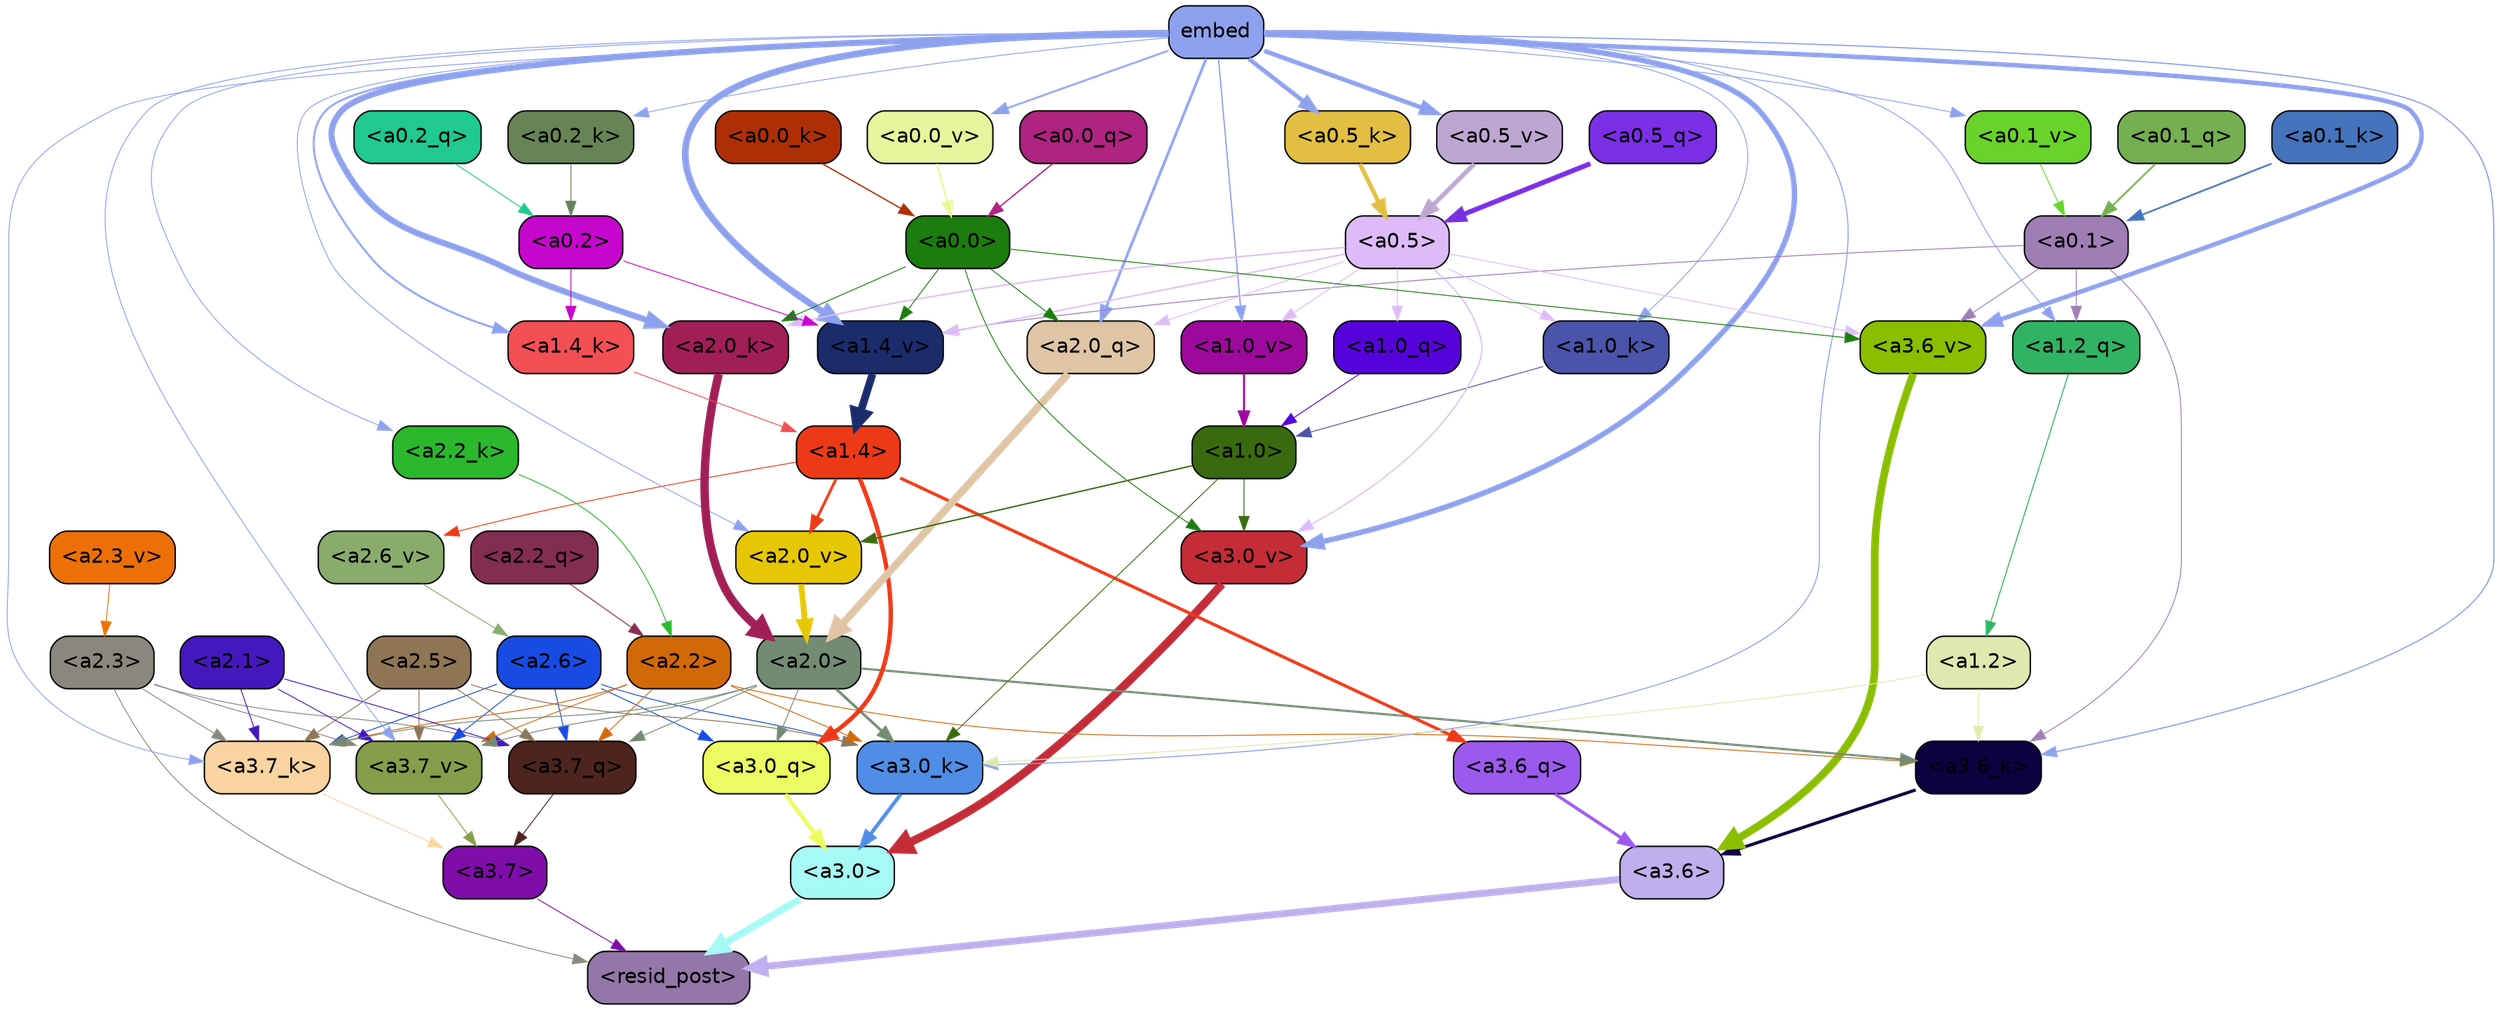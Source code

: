strict digraph "" {
	graph [bgcolor=transparent,
		layout=dot,
		overlap=false,
		splines=true
	];
	"<a3.7>"	[color=black,
		fillcolor="#7f0daa",
		fontname=Helvetica,
		shape=box,
		style="filled, rounded"];
	"<resid_post>"	[color=black,
		fillcolor="#9377a8",
		fontname=Helvetica,
		shape=box,
		style="filled, rounded"];
	"<a3.7>" -> "<resid_post>"	[color="#7f0daa",
		penwidth=0.6];
	"<a3.6>"	[color=black,
		fillcolor="#bfafed",
		fontname=Helvetica,
		shape=box,
		style="filled, rounded"];
	"<a3.6>" -> "<resid_post>"	[color="#bfafed",
		penwidth=4.752790808677673];
	"<a3.0>"	[color=black,
		fillcolor="#a6f9f4",
		fontname=Helvetica,
		shape=box,
		style="filled, rounded"];
	"<a3.0>" -> "<resid_post>"	[color="#a6f9f4",
		penwidth=4.897669434547424];
	"<a2.3>"	[color=black,
		fillcolor="#8a887d",
		fontname=Helvetica,
		shape=box,
		style="filled, rounded"];
	"<a2.3>" -> "<resid_post>"	[color="#8a887d",
		penwidth=0.6];
	"<a3.7_q>"	[color=black,
		fillcolor="#4d241e",
		fontname=Helvetica,
		shape=box,
		style="filled, rounded"];
	"<a2.3>" -> "<a3.7_q>"	[color="#8a887d",
		penwidth=0.6];
	"<a3.7_k>"	[color=black,
		fillcolor="#f9d4a1",
		fontname=Helvetica,
		shape=box,
		style="filled, rounded"];
	"<a2.3>" -> "<a3.7_k>"	[color="#8a887d",
		penwidth=0.6];
	"<a3.7_v>"	[color=black,
		fillcolor="#859e4b",
		fontname=Helvetica,
		shape=box,
		style="filled, rounded"];
	"<a2.3>" -> "<a3.7_v>"	[color="#8a887d",
		penwidth=0.6];
	"<a3.7_q>" -> "<a3.7>"	[color="#4d241e",
		penwidth=0.6];
	"<a3.6_q>"	[color=black,
		fillcolor="#9c59ee",
		fontname=Helvetica,
		shape=box,
		style="filled, rounded"];
	"<a3.6_q>" -> "<a3.6>"	[color="#9c59ee",
		penwidth=2.160832464694977];
	"<a3.0_q>"	[color=black,
		fillcolor="#ebfb61",
		fontname=Helvetica,
		shape=box,
		style="filled, rounded"];
	"<a3.0_q>" -> "<a3.0>"	[color="#ebfb61",
		penwidth=2.870753765106201];
	"<a3.7_k>" -> "<a3.7>"	[color="#f9d4a1",
		penwidth=0.6];
	"<a3.6_k>"	[color=black,
		fillcolor="#0d0142",
		fontname=Helvetica,
		shape=box,
		style="filled, rounded"];
	"<a3.6_k>" -> "<a3.6>"	[color="#0d0142",
		penwidth=2.13908451795578];
	"<a3.0_k>"	[color=black,
		fillcolor="#508de6",
		fontname=Helvetica,
		shape=box,
		style="filled, rounded"];
	"<a3.0_k>" -> "<a3.0>"	[color="#508de6",
		penwidth=2.520303964614868];
	"<a3.7_v>" -> "<a3.7>"	[color="#859e4b",
		penwidth=0.6];
	"<a3.6_v>"	[color=black,
		fillcolor="#8abe01",
		fontname=Helvetica,
		shape=box,
		style="filled, rounded"];
	"<a3.6_v>" -> "<a3.6>"	[color="#8abe01",
		penwidth=5.297133803367615];
	"<a3.0_v>"	[color=black,
		fillcolor="#c42c38",
		fontname=Helvetica,
		shape=box,
		style="filled, rounded"];
	"<a3.0_v>" -> "<a3.0>"	[color="#c42c38",
		penwidth=5.680712580680847];
	"<a2.6>"	[color=black,
		fillcolor="#174be3",
		fontname=Helvetica,
		shape=box,
		style="filled, rounded"];
	"<a2.6>" -> "<a3.7_q>"	[color="#174be3",
		penwidth=0.6];
	"<a2.6>" -> "<a3.0_q>"	[color="#174be3",
		penwidth=0.6];
	"<a2.6>" -> "<a3.7_k>"	[color="#174be3",
		penwidth=0.6];
	"<a2.6>" -> "<a3.0_k>"	[color="#174be3",
		penwidth=0.6];
	"<a2.6>" -> "<a3.7_v>"	[color="#174be3",
		penwidth=0.6];
	"<a2.5>"	[color=black,
		fillcolor="#8e7555",
		fontname=Helvetica,
		shape=box,
		style="filled, rounded"];
	"<a2.5>" -> "<a3.7_q>"	[color="#8e7555",
		penwidth=0.6];
	"<a2.5>" -> "<a3.7_k>"	[color="#8e7555",
		penwidth=0.6];
	"<a2.5>" -> "<a3.0_k>"	[color="#8e7555",
		penwidth=0.6];
	"<a2.5>" -> "<a3.7_v>"	[color="#8e7555",
		penwidth=0.6];
	"<a2.2>"	[color=black,
		fillcolor="#d26909",
		fontname=Helvetica,
		shape=box,
		style="filled, rounded"];
	"<a2.2>" -> "<a3.7_q>"	[color="#d26909",
		penwidth=0.6];
	"<a2.2>" -> "<a3.7_k>"	[color="#d26909",
		penwidth=0.6];
	"<a2.2>" -> "<a3.6_k>"	[color="#d26909",
		penwidth=0.6];
	"<a2.2>" -> "<a3.0_k>"	[color="#d26909",
		penwidth=0.6];
	"<a2.2>" -> "<a3.7_v>"	[color="#d26909",
		penwidth=0.6];
	"<a2.1>"	[color=black,
		fillcolor="#4518bd",
		fontname=Helvetica,
		shape=box,
		style="filled, rounded"];
	"<a2.1>" -> "<a3.7_q>"	[color="#4518bd",
		penwidth=0.6];
	"<a2.1>" -> "<a3.7_k>"	[color="#4518bd",
		penwidth=0.6];
	"<a2.1>" -> "<a3.7_v>"	[color="#4518bd",
		penwidth=0.6];
	"<a2.0>"	[color=black,
		fillcolor="#738b73",
		fontname=Helvetica,
		shape=box,
		style="filled, rounded"];
	"<a2.0>" -> "<a3.7_q>"	[color="#738b73",
		penwidth=0.6];
	"<a2.0>" -> "<a3.0_q>"	[color="#738b73",
		penwidth=0.6];
	"<a2.0>" -> "<a3.7_k>"	[color="#738b73",
		penwidth=0.6];
	"<a2.0>" -> "<a3.6_k>"	[color="#738b73",
		penwidth=1.4811622872948647];
	"<a2.0>" -> "<a3.0_k>"	[color="#738b73",
		penwidth=1.8632715698331594];
	"<a2.0>" -> "<a3.7_v>"	[color="#738b73",
		penwidth=0.6];
	"<a1.4>"	[color=black,
		fillcolor="#ee3917",
		fontname=Helvetica,
		shape=box,
		style="filled, rounded"];
	"<a1.4>" -> "<a3.6_q>"	[color="#ee3917",
		penwidth=2.1468575447797775];
	"<a1.4>" -> "<a3.0_q>"	[color="#ee3917",
		penwidth=3.0006065368652344];
	"<a2.6_v>"	[color=black,
		fillcolor="#89ac6d",
		fontname=Helvetica,
		shape=box,
		style="filled, rounded"];
	"<a1.4>" -> "<a2.6_v>"	[color="#ee3917",
		penwidth=0.6];
	"<a2.0_v>"	[color=black,
		fillcolor="#e6c705",
		fontname=Helvetica,
		shape=box,
		style="filled, rounded"];
	"<a1.4>" -> "<a2.0_v>"	[color="#ee3917",
		penwidth=1.8759949803352356];
	embed	[color=black,
		fillcolor="#8ea1ee",
		fontname=Helvetica,
		shape=box,
		style="filled, rounded"];
	embed -> "<a3.7_k>"	[color="#8ea1ee",
		penwidth=0.6];
	embed -> "<a3.6_k>"	[color="#8ea1ee",
		penwidth=0.8410270567983389];
	embed -> "<a3.0_k>"	[color="#8ea1ee",
		penwidth=0.691851794719696];
	embed -> "<a3.7_v>"	[color="#8ea1ee",
		penwidth=0.6];
	embed -> "<a3.6_v>"	[color="#8ea1ee",
		penwidth=3.0758190751075745];
	embed -> "<a3.0_v>"	[color="#8ea1ee",
		penwidth=3.6927278637886047];
	"<a2.0_q>"	[color=black,
		fillcolor="#dfc5a6",
		fontname=Helvetica,
		shape=box,
		style="filled, rounded"];
	embed -> "<a2.0_q>"	[color="#8ea1ee",
		penwidth=1.8617419600486755];
	"<a2.2_k>"	[color=black,
		fillcolor="#2bb82d",
		fontname=Helvetica,
		shape=box,
		style="filled, rounded"];
	embed -> "<a2.2_k>"	[color="#8ea1ee",
		penwidth=0.6];
	"<a2.0_k>"	[color=black,
		fillcolor="#a11e57",
		fontname=Helvetica,
		shape=box,
		style="filled, rounded"];
	embed -> "<a2.0_k>"	[color="#8ea1ee",
		penwidth=4.189224064350128];
	embed -> "<a2.0_v>"	[color="#8ea1ee",
		penwidth=0.6];
	"<a1.2_q>"	[color=black,
		fillcolor="#31b364",
		fontname=Helvetica,
		shape=box,
		style="filled, rounded"];
	embed -> "<a1.2_q>"	[color="#8ea1ee",
		penwidth=0.603080153465271];
	"<a1.4_k>"	[color=black,
		fillcolor="#f34f55",
		fontname=Helvetica,
		shape=box,
		style="filled, rounded"];
	embed -> "<a1.4_k>"	[color="#8ea1ee",
		penwidth=1.3883130550384521];
	"<a1.0_k>"	[color=black,
		fillcolor="#4a54aa",
		fontname=Helvetica,
		shape=box,
		style="filled, rounded"];
	embed -> "<a1.0_k>"	[color="#8ea1ee",
		penwidth=0.6];
	"<a1.4_v>"	[color=black,
		fillcolor="#1b2c6d",
		fontname=Helvetica,
		shape=box,
		style="filled, rounded"];
	embed -> "<a1.4_v>"	[color="#8ea1ee",
		penwidth=4.585226953029633];
	"<a1.0_v>"	[color=black,
		fillcolor="#9d099c",
		fontname=Helvetica,
		shape=box,
		style="filled, rounded"];
	embed -> "<a1.0_v>"	[color="#8ea1ee",
		penwidth=0.8794136047363281];
	"<a0.5_k>"	[color=black,
		fillcolor="#e2be43",
		fontname=Helvetica,
		shape=box,
		style="filled, rounded"];
	embed -> "<a0.5_k>"	[color="#8ea1ee",
		penwidth=2.967897653579712];
	"<a0.2_k>"	[color=black,
		fillcolor="#668455",
		fontname=Helvetica,
		shape=box,
		style="filled, rounded"];
	embed -> "<a0.2_k>"	[color="#8ea1ee",
		penwidth=0.6];
	"<a0.5_v>"	[color=black,
		fillcolor="#bea6d2",
		fontname=Helvetica,
		shape=box,
		style="filled, rounded"];
	embed -> "<a0.5_v>"	[color="#8ea1ee",
		penwidth=3.067227065563202];
	"<a0.1_v>"	[color=black,
		fillcolor="#68d32a",
		fontname=Helvetica,
		shape=box,
		style="filled, rounded"];
	embed -> "<a0.1_v>"	[color="#8ea1ee",
		penwidth=0.6];
	"<a0.0_v>"	[color=black,
		fillcolor="#e6f59d",
		fontname=Helvetica,
		shape=box,
		style="filled, rounded"];
	embed -> "<a0.0_v>"	[color="#8ea1ee",
		penwidth=1.3224979639053345];
	"<a1.2>"	[color=black,
		fillcolor="#dee9af",
		fontname=Helvetica,
		shape=box,
		style="filled, rounded"];
	"<a1.2>" -> "<a3.6_k>"	[color="#dee9af",
		penwidth=0.6];
	"<a1.2>" -> "<a3.0_k>"	[color="#dee9af",
		penwidth=0.6];
	"<a0.1>"	[color=black,
		fillcolor="#9f7eb6",
		fontname=Helvetica,
		shape=box,
		style="filled, rounded"];
	"<a0.1>" -> "<a3.6_k>"	[color="#9f7eb6",
		penwidth=0.6];
	"<a0.1>" -> "<a3.6_v>"	[color="#9f7eb6",
		penwidth=0.6];
	"<a0.1>" -> "<a1.2_q>"	[color="#9f7eb6",
		penwidth=0.6];
	"<a0.1>" -> "<a1.4_v>"	[color="#9f7eb6",
		penwidth=0.6243228018283844];
	"<a1.0>"	[color=black,
		fillcolor="#3a6a10",
		fontname=Helvetica,
		shape=box,
		style="filled, rounded"];
	"<a1.0>" -> "<a3.0_k>"	[color="#3a6a10",
		penwidth=0.6];
	"<a1.0>" -> "<a3.0_v>"	[color="#3a6a10",
		penwidth=0.6];
	"<a1.0>" -> "<a2.0_v>"	[color="#3a6a10",
		penwidth=0.9620223194360733];
	"<a0.5>"	[color=black,
		fillcolor="#ddbbf8",
		fontname=Helvetica,
		shape=box,
		style="filled, rounded"];
	"<a0.5>" -> "<a3.6_v>"	[color="#ddbbf8",
		penwidth=0.6];
	"<a0.5>" -> "<a3.0_v>"	[color="#ddbbf8",
		penwidth=0.8028683364391327];
	"<a0.5>" -> "<a2.0_q>"	[color="#ddbbf8",
		penwidth=0.6];
	"<a0.5>" -> "<a2.0_k>"	[color="#ddbbf8",
		penwidth=0.9350990951061249];
	"<a1.0_q>"	[color=black,
		fillcolor="#5603db",
		fontname=Helvetica,
		shape=box,
		style="filled, rounded"];
	"<a0.5>" -> "<a1.0_q>"	[color="#ddbbf8",
		penwidth=0.6];
	"<a0.5>" -> "<a1.0_k>"	[color="#ddbbf8",
		penwidth=0.6];
	"<a0.5>" -> "<a1.4_v>"	[color="#ddbbf8",
		penwidth=0.9007003456354141];
	"<a0.5>" -> "<a1.0_v>"	[color="#ddbbf8",
		penwidth=0.6];
	"<a0.0>"	[color=black,
		fillcolor="#1b7d0d",
		fontname=Helvetica,
		shape=box,
		style="filled, rounded"];
	"<a0.0>" -> "<a3.6_v>"	[color="#1b7d0d",
		penwidth=0.6];
	"<a0.0>" -> "<a3.0_v>"	[color="#1b7d0d",
		penwidth=0.6];
	"<a0.0>" -> "<a2.0_q>"	[color="#1b7d0d",
		penwidth=0.6];
	"<a0.0>" -> "<a2.0_k>"	[color="#1b7d0d",
		penwidth=0.6];
	"<a0.0>" -> "<a1.4_v>"	[color="#1b7d0d",
		penwidth=0.6];
	"<a2.2_q>"	[color=black,
		fillcolor="#832d51",
		fontname=Helvetica,
		shape=box,
		style="filled, rounded"];
	"<a2.2_q>" -> "<a2.2>"	[color="#832d51",
		penwidth=0.6];
	"<a2.0_q>" -> "<a2.0>"	[color="#dfc5a6",
		penwidth=5.1847569942474365];
	"<a2.2_k>" -> "<a2.2>"	[color="#2bb82d",
		penwidth=0.6149471998214722];
	"<a2.0_k>" -> "<a2.0>"	[color="#a11e57",
		penwidth=5.773491740226746];
	"<a2.6_v>" -> "<a2.6>"	[color="#89ac6d",
		penwidth=0.6];
	"<a2.3_v>"	[color=black,
		fillcolor="#ec7006",
		fontname=Helvetica,
		shape=box,
		style="filled, rounded"];
	"<a2.3_v>" -> "<a2.3>"	[color="#ec7006",
		penwidth=0.6];
	"<a2.0_v>" -> "<a2.0>"	[color="#e6c705",
		penwidth=3.9731863737106323];
	"<a1.2_q>" -> "<a1.2>"	[color="#31b364",
		penwidth=0.6863181293010712];
	"<a1.0_q>" -> "<a1.0>"	[color="#5603db",
		penwidth=0.6];
	"<a1.4_k>" -> "<a1.4>"	[color="#f34f55",
		penwidth=0.6];
	"<a1.0_k>" -> "<a1.0>"	[color="#4a54aa",
		penwidth=0.6];
	"<a1.4_v>" -> "<a1.4>"	[color="#1b2c6d",
		penwidth=5.299546539783478];
	"<a1.0_v>" -> "<a1.0>"	[color="#9d099c",
		penwidth=1.3690393567085266];
	"<a0.2>"	[color=black,
		fillcolor="#c706cd",
		fontname=Helvetica,
		shape=box,
		style="filled, rounded"];
	"<a0.2>" -> "<a1.4_k>"	[color="#c706cd",
		penwidth=0.6];
	"<a0.2>" -> "<a1.4_v>"	[color="#c706cd",
		penwidth=0.6];
	"<a0.5_q>"	[color=black,
		fillcolor="#7a2fe5",
		fontname=Helvetica,
		shape=box,
		style="filled, rounded"];
	"<a0.5_q>" -> "<a0.5>"	[color="#7a2fe5",
		penwidth=3.3617979288101196];
	"<a0.2_q>"	[color=black,
		fillcolor="#1fc990",
		fontname=Helvetica,
		shape=box,
		style="filled, rounded"];
	"<a0.2_q>" -> "<a0.2>"	[color="#1fc990",
		penwidth=0.6];
	"<a0.1_q>"	[color=black,
		fillcolor="#74af51",
		fontname=Helvetica,
		shape=box,
		style="filled, rounded"];
	"<a0.1_q>" -> "<a0.1>"	[color="#74af51",
		penwidth=1.2746449708938599];
	"<a0.0_q>"	[color=black,
		fillcolor="#ae2480",
		fontname=Helvetica,
		shape=box,
		style="filled, rounded"];
	"<a0.0_q>" -> "<a0.0>"	[color="#ae2480",
		penwidth=0.908722996711731];
	"<a0.5_k>" -> "<a0.5>"	[color="#e2be43",
		penwidth=2.9678943157196045];
	"<a0.2_k>" -> "<a0.2>"	[color="#668455",
		penwidth=0.6];
	"<a0.1_k>"	[color=black,
		fillcolor="#4573bc",
		fontname=Helvetica,
		shape=box,
		style="filled, rounded"];
	"<a0.1_k>" -> "<a0.1>"	[color="#4573bc",
		penwidth=1.1911210417747498];
	"<a0.0_k>"	[color=black,
		fillcolor="#ae2f06",
		fontname=Helvetica,
		shape=box,
		style="filled, rounded"];
	"<a0.0_k>" -> "<a0.0>"	[color="#ae2f06",
		penwidth=0.8891661167144775];
	"<a0.5_v>" -> "<a0.5>"	[color="#bea6d2",
		penwidth=3.087551772594452];
	"<a0.1_v>" -> "<a0.1>"	[color="#68d32a",
		penwidth=0.6];
	"<a0.0_v>" -> "<a0.0>"	[color="#e6f59d",
		penwidth=1.3224871754646301];
}
